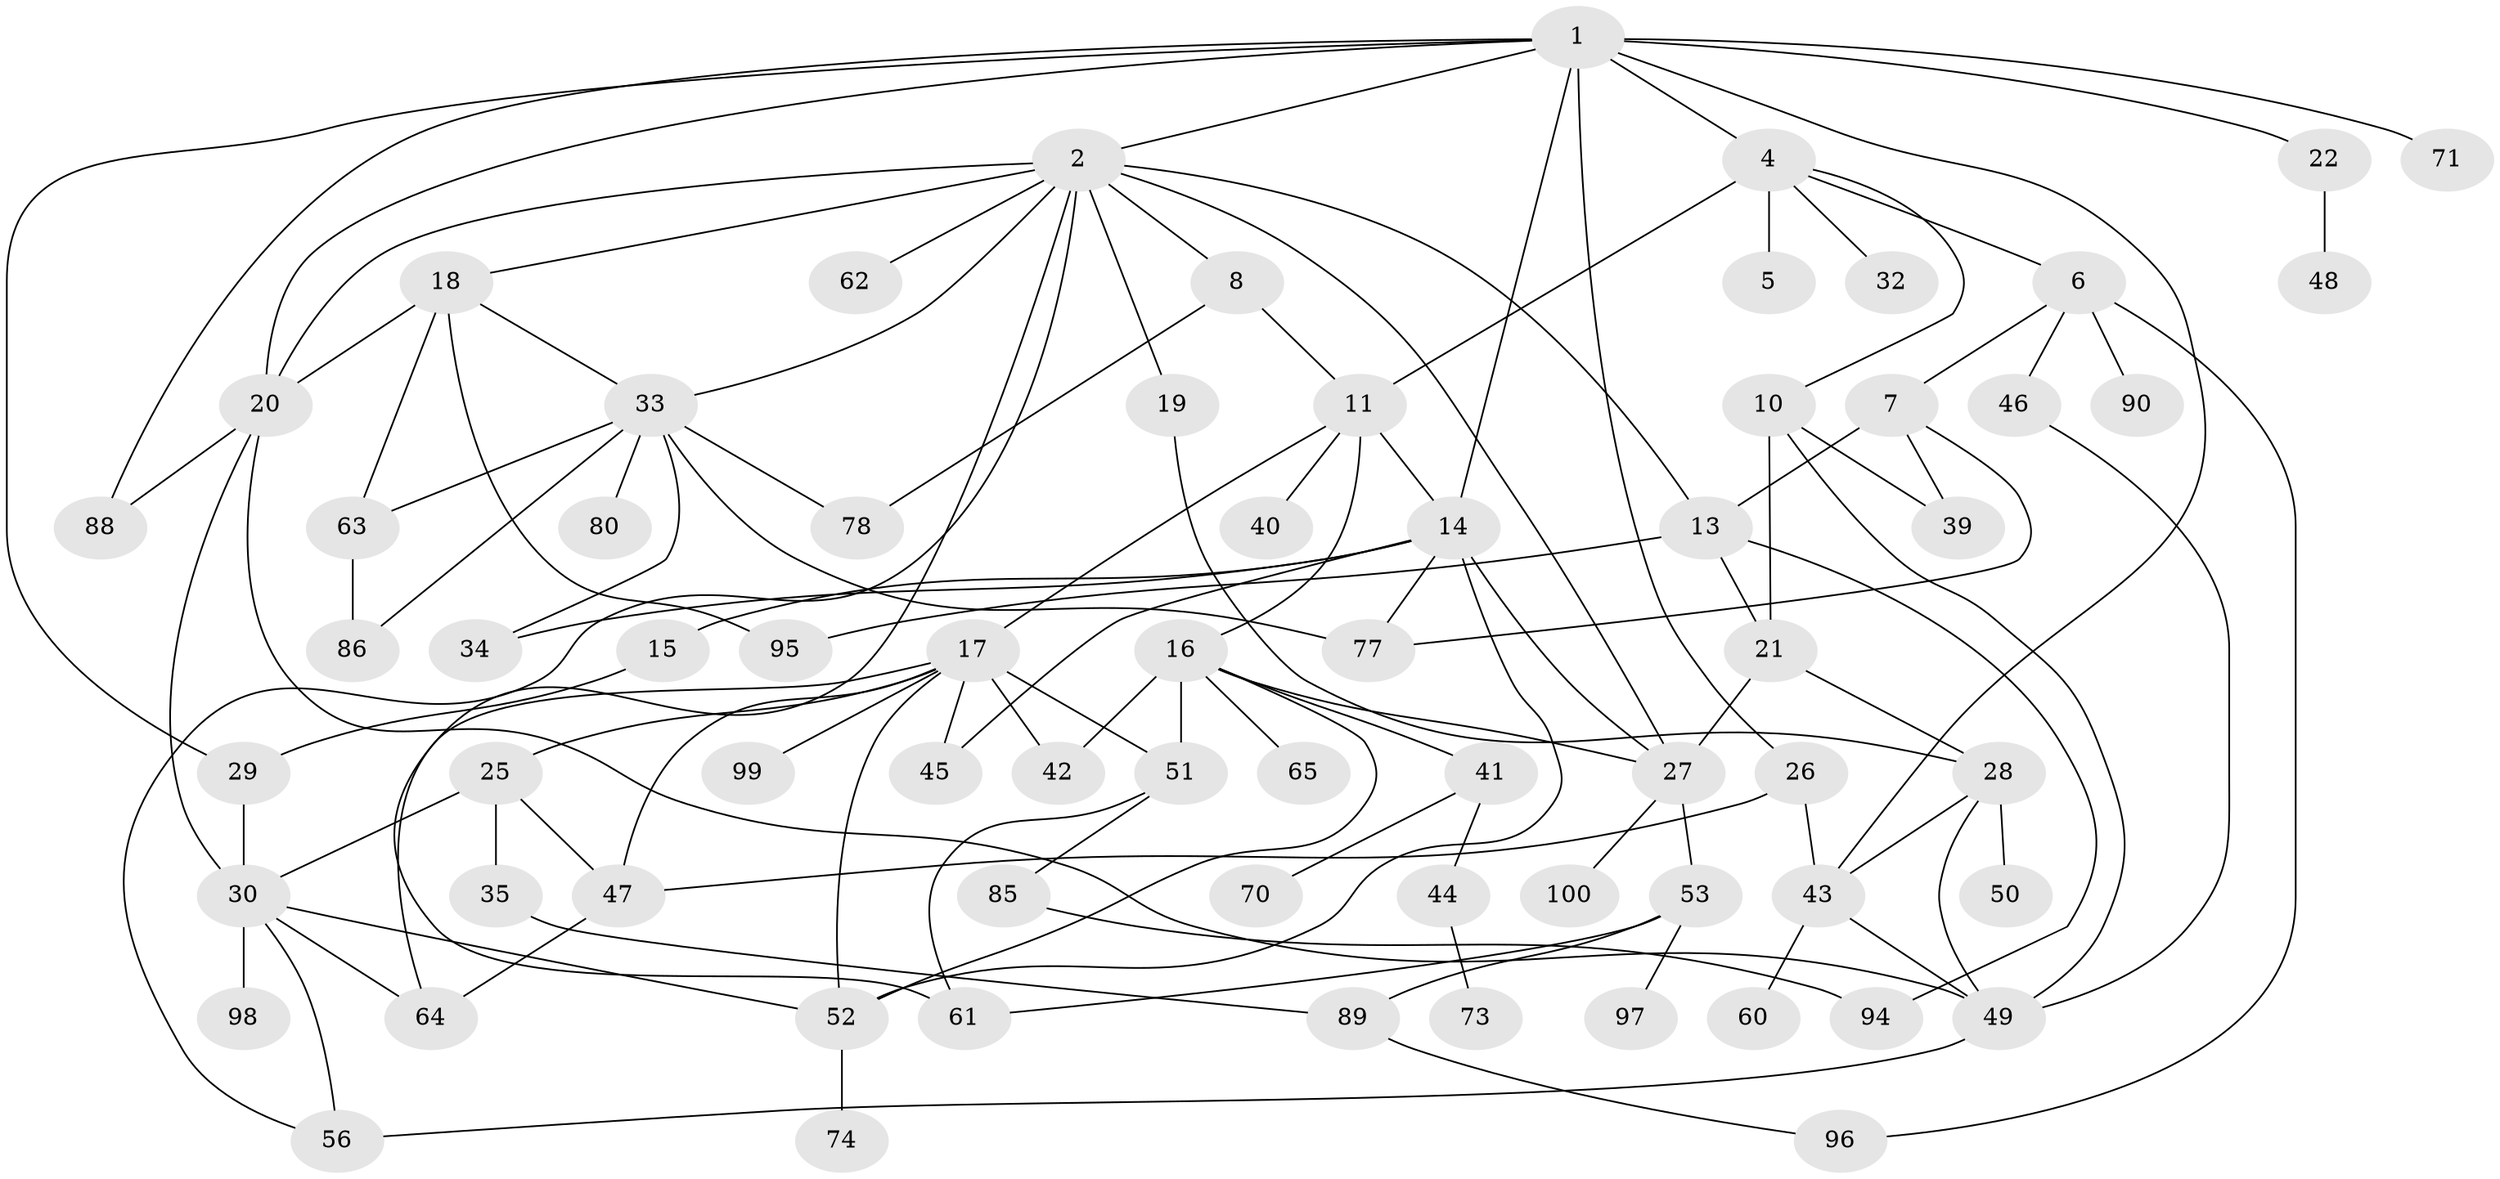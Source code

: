 // original degree distribution, {7: 0.03, 5: 0.11, 8: 0.01, 1: 0.23, 2: 0.27, 6: 0.05, 4: 0.13, 3: 0.17}
// Generated by graph-tools (version 1.1) at 2025/10/02/27/25 16:10:52]
// undirected, 70 vertices, 115 edges
graph export_dot {
graph [start="1"]
  node [color=gray90,style=filled];
  1 [super="+3"];
  2 [super="+12"];
  4 [super="+75"];
  5;
  6 [super="+9"];
  7 [super="+58"];
  8 [super="+24"];
  10 [super="+91"];
  11 [super="+31"];
  13 [super="+81"];
  14 [super="+37"];
  15;
  16 [super="+23"];
  17 [super="+67"];
  18 [super="+82"];
  19 [super="+57"];
  20 [super="+38"];
  21;
  22;
  25;
  26;
  27 [super="+83"];
  28 [super="+79"];
  29 [super="+36"];
  30 [super="+76"];
  32;
  33 [super="+69"];
  34 [super="+66"];
  35;
  39;
  40;
  41;
  42;
  43 [super="+54"];
  44;
  45 [super="+87"];
  46 [super="+84"];
  47 [super="+59"];
  48;
  49 [super="+92"];
  50;
  51 [super="+55"];
  52;
  53;
  56;
  60;
  61 [super="+68"];
  62;
  63;
  64 [super="+93"];
  65;
  70 [super="+72"];
  71;
  73;
  74;
  77;
  78;
  80;
  85;
  86;
  88;
  89;
  90;
  94;
  95;
  96;
  97;
  98;
  99;
  100;
  1 -- 2;
  1 -- 14;
  1 -- 22;
  1 -- 26;
  1 -- 71;
  1 -- 29;
  1 -- 4;
  1 -- 88;
  1 -- 43;
  1 -- 20;
  2 -- 8;
  2 -- 13;
  2 -- 18;
  2 -- 19;
  2 -- 62;
  2 -- 33;
  2 -- 20;
  2 -- 56;
  2 -- 27;
  2 -- 61;
  4 -- 5;
  4 -- 6;
  4 -- 10;
  4 -- 11 [weight=2];
  4 -- 32;
  6 -- 7 [weight=2];
  6 -- 46;
  6 -- 90;
  6 -- 96;
  7 -- 77;
  7 -- 39;
  7 -- 13;
  8 -- 78;
  8 -- 11;
  10 -- 21;
  10 -- 39;
  10 -- 49;
  11 -- 16;
  11 -- 17;
  11 -- 14;
  11 -- 40;
  13 -- 94;
  13 -- 21;
  13 -- 95;
  14 -- 15;
  14 -- 27;
  14 -- 77;
  14 -- 34;
  14 -- 52;
  14 -- 45;
  15 -- 29;
  16 -- 41;
  16 -- 65;
  16 -- 52;
  16 -- 27;
  16 -- 42;
  16 -- 51;
  17 -- 25;
  17 -- 51;
  17 -- 42;
  17 -- 99;
  17 -- 52;
  17 -- 47;
  17 -- 45;
  17 -- 64;
  18 -- 33;
  18 -- 63;
  18 -- 95;
  18 -- 20;
  19 -- 28;
  20 -- 88;
  20 -- 49;
  20 -- 30;
  21 -- 28;
  21 -- 27;
  22 -- 48;
  25 -- 35;
  25 -- 47;
  25 -- 30;
  26 -- 43;
  26 -- 47;
  27 -- 53;
  27 -- 100;
  28 -- 50;
  28 -- 49;
  28 -- 43;
  29 -- 30;
  30 -- 64;
  30 -- 98;
  30 -- 52;
  30 -- 56;
  33 -- 34;
  33 -- 80;
  33 -- 86;
  33 -- 77;
  33 -- 78;
  33 -- 63;
  35 -- 89;
  41 -- 44;
  41 -- 70;
  43 -- 60;
  43 -- 49;
  44 -- 73;
  46 -- 49;
  47 -- 64;
  49 -- 56;
  51 -- 85;
  51 -- 61;
  52 -- 74;
  53 -- 97;
  53 -- 61;
  53 -- 89;
  63 -- 86;
  85 -- 94;
  89 -- 96;
}
